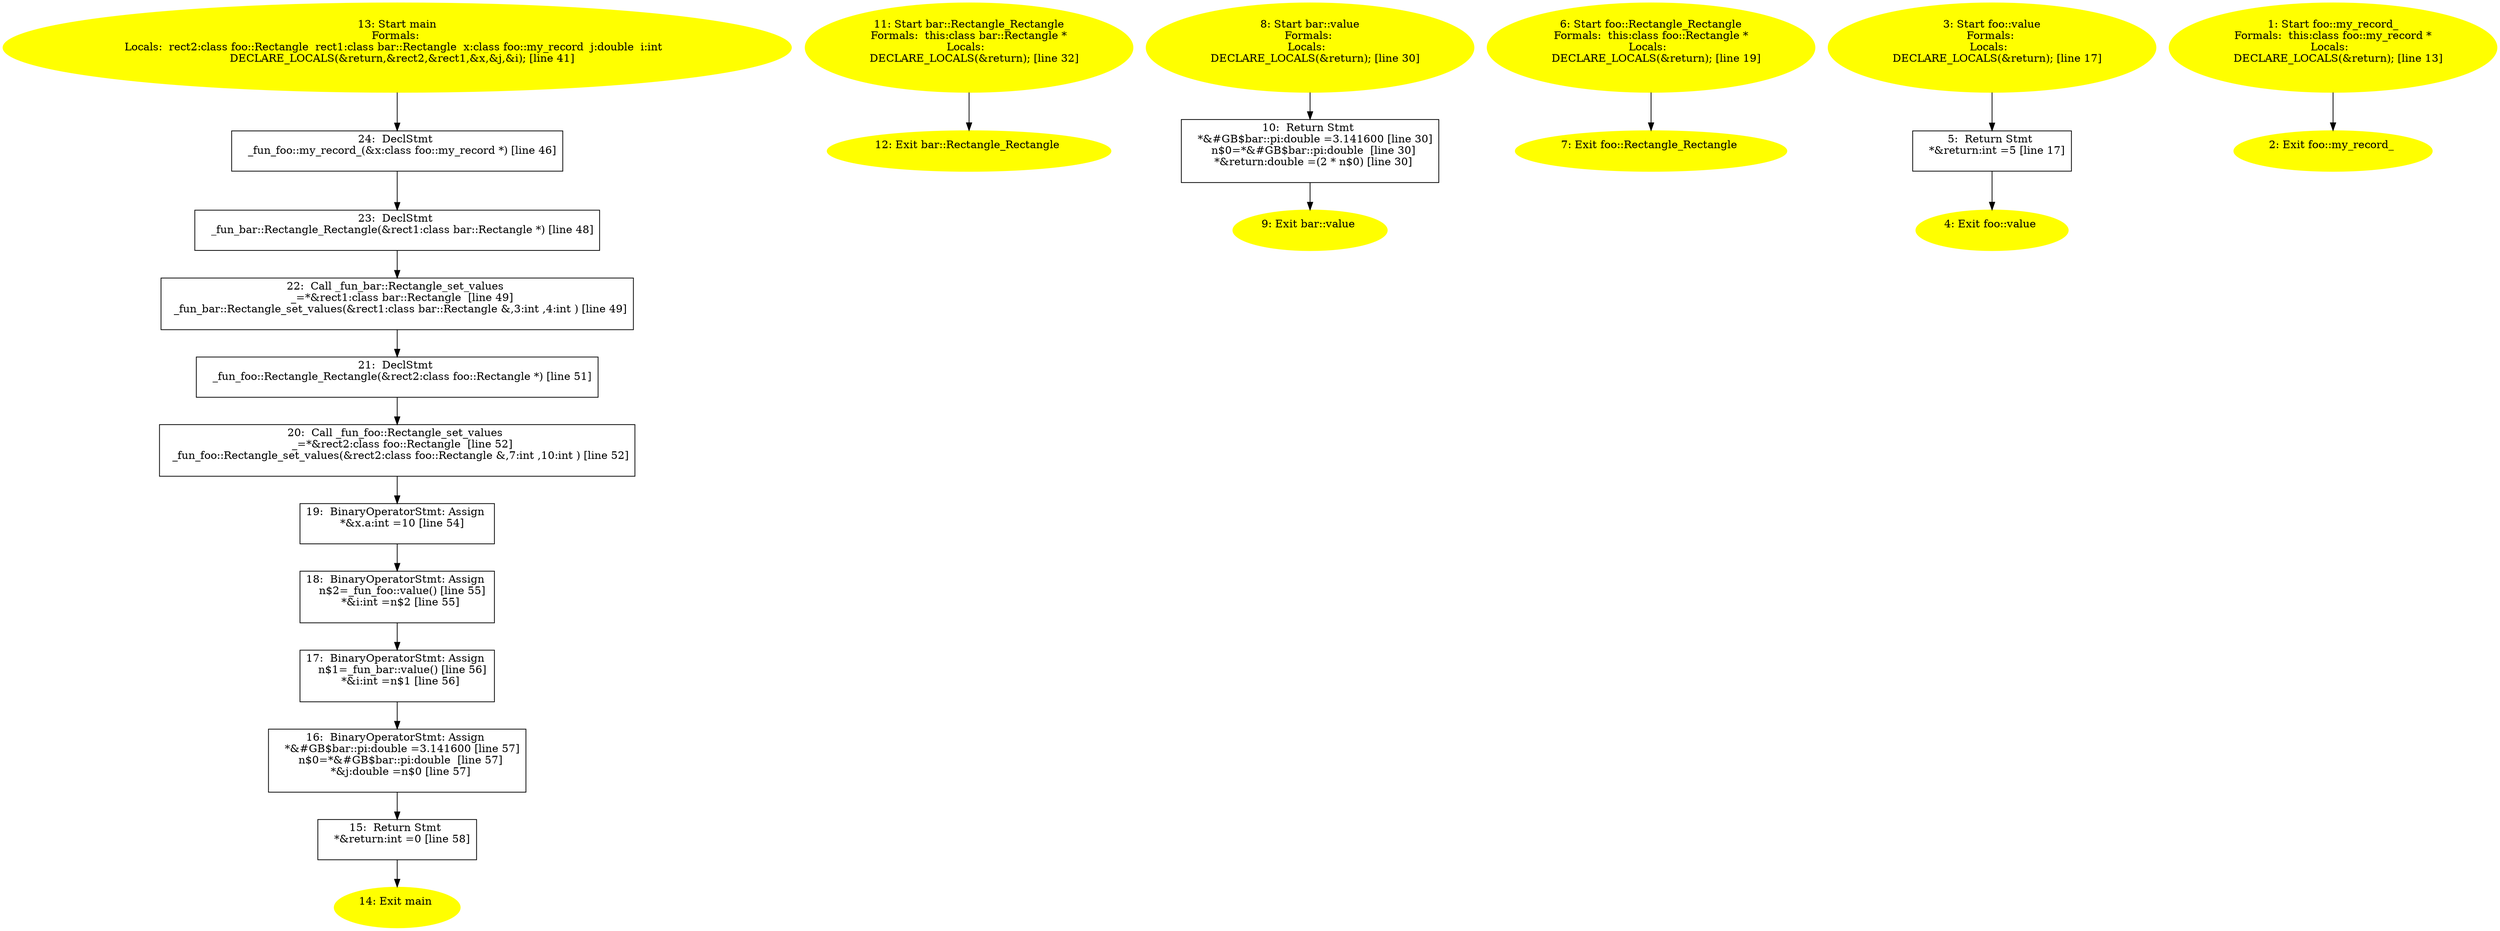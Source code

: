 /* @generated */
digraph iCFG {
24 [label="24:  DeclStmt \n   _fun_foo::my_record_(&x:class foo::my_record *) [line 46]\n " shape="box"]
	

	 24 -> 23 ;
23 [label="23:  DeclStmt \n   _fun_bar::Rectangle_Rectangle(&rect1:class bar::Rectangle *) [line 48]\n " shape="box"]
	

	 23 -> 22 ;
22 [label="22:  Call _fun_bar::Rectangle_set_values \n   _=*&rect1:class bar::Rectangle  [line 49]\n  _fun_bar::Rectangle_set_values(&rect1:class bar::Rectangle &,3:int ,4:int ) [line 49]\n " shape="box"]
	

	 22 -> 21 ;
21 [label="21:  DeclStmt \n   _fun_foo::Rectangle_Rectangle(&rect2:class foo::Rectangle *) [line 51]\n " shape="box"]
	

	 21 -> 20 ;
20 [label="20:  Call _fun_foo::Rectangle_set_values \n   _=*&rect2:class foo::Rectangle  [line 52]\n  _fun_foo::Rectangle_set_values(&rect2:class foo::Rectangle &,7:int ,10:int ) [line 52]\n " shape="box"]
	

	 20 -> 19 ;
19 [label="19:  BinaryOperatorStmt: Assign \n   *&x.a:int =10 [line 54]\n " shape="box"]
	

	 19 -> 18 ;
18 [label="18:  BinaryOperatorStmt: Assign \n   n$2=_fun_foo::value() [line 55]\n  *&i:int =n$2 [line 55]\n " shape="box"]
	

	 18 -> 17 ;
17 [label="17:  BinaryOperatorStmt: Assign \n   n$1=_fun_bar::value() [line 56]\n  *&i:int =n$1 [line 56]\n " shape="box"]
	

	 17 -> 16 ;
16 [label="16:  BinaryOperatorStmt: Assign \n   *&#GB$bar::pi:double =3.141600 [line 57]\n  n$0=*&#GB$bar::pi:double  [line 57]\n  *&j:double =n$0 [line 57]\n " shape="box"]
	

	 16 -> 15 ;
15 [label="15:  Return Stmt \n   *&return:int =0 [line 58]\n " shape="box"]
	

	 15 -> 14 ;
14 [label="14: Exit main \n  " color=yellow style=filled]
	

13 [label="13: Start main\nFormals: \nLocals:  rect2:class foo::Rectangle  rect1:class bar::Rectangle  x:class foo::my_record  j:double  i:int  \n   DECLARE_LOCALS(&return,&rect2,&rect1,&x,&j,&i); [line 41]\n " color=yellow style=filled]
	

	 13 -> 24 ;
12 [label="12: Exit bar::Rectangle_Rectangle \n  " color=yellow style=filled]
	

11 [label="11: Start bar::Rectangle_Rectangle\nFormals:  this:class bar::Rectangle *\nLocals:  \n   DECLARE_LOCALS(&return); [line 32]\n " color=yellow style=filled]
	

	 11 -> 12 ;
10 [label="10:  Return Stmt \n   *&#GB$bar::pi:double =3.141600 [line 30]\n  n$0=*&#GB$bar::pi:double  [line 30]\n  *&return:double =(2 * n$0) [line 30]\n " shape="box"]
	

	 10 -> 9 ;
9 [label="9: Exit bar::value \n  " color=yellow style=filled]
	

8 [label="8: Start bar::value\nFormals: \nLocals:  \n   DECLARE_LOCALS(&return); [line 30]\n " color=yellow style=filled]
	

	 8 -> 10 ;
7 [label="7: Exit foo::Rectangle_Rectangle \n  " color=yellow style=filled]
	

6 [label="6: Start foo::Rectangle_Rectangle\nFormals:  this:class foo::Rectangle *\nLocals:  \n   DECLARE_LOCALS(&return); [line 19]\n " color=yellow style=filled]
	

	 6 -> 7 ;
5 [label="5:  Return Stmt \n   *&return:int =5 [line 17]\n " shape="box"]
	

	 5 -> 4 ;
4 [label="4: Exit foo::value \n  " color=yellow style=filled]
	

3 [label="3: Start foo::value\nFormals: \nLocals:  \n   DECLARE_LOCALS(&return); [line 17]\n " color=yellow style=filled]
	

	 3 -> 5 ;
2 [label="2: Exit foo::my_record_ \n  " color=yellow style=filled]
	

1 [label="1: Start foo::my_record_\nFormals:  this:class foo::my_record *\nLocals:  \n   DECLARE_LOCALS(&return); [line 13]\n " color=yellow style=filled]
	

	 1 -> 2 ;
}
